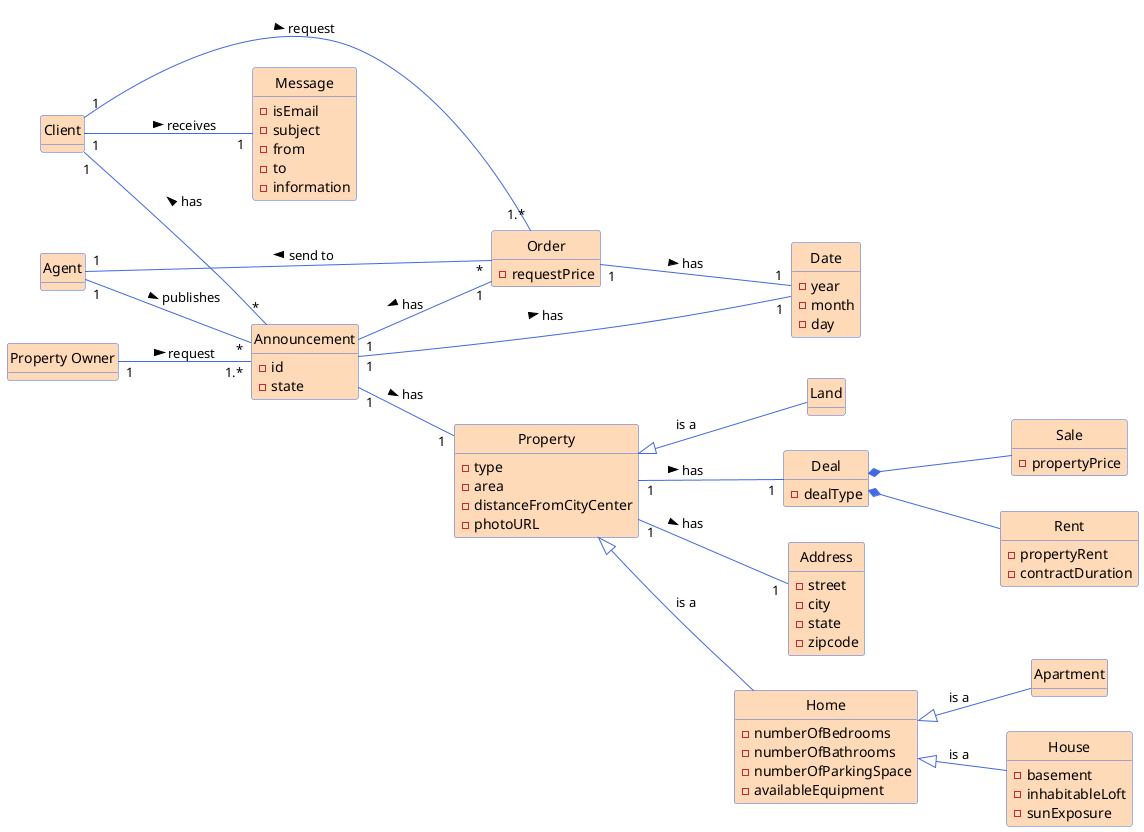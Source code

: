 @startuml
'skinparam monochrome true
skinparam packageStyle rectangle
skinparam shadowing false
'skinparam line-type or-tho
left to right direction
'skinparam classAttributeIconSize 0
hide circle
hide methods
'---------File styling---------
skinparam class {
    BackgroundColor PeachPuff
    ArrowColor RoyalBlue
    BorderColor RoyalBlue
}
'------------|Actors|----------------

class Agent

class "Property Owner" as PO

class Client {
}

class Property {
    - type
    - area
    - distanceFromCityCenter
    - photoURL
}

class Home {
    - numberOfBedrooms
    - numberOfBathrooms
    - numberOfParkingSpace
    - availableEquipment
}

class Land

class Apartment

class House {
    - basement
    - inhabitableLoft
    - sunExposure
}

class Announcement {
    - id
    - state
}

class Order {
    - requestPrice
}

class Address {
    - street
    - city
    - state
    - zipcode
}

class Deal {
    - dealType
}

class Sale {
    - propertyPrice
}

class Rent {
    - propertyRent
    - contractDuration
}

class Date {
    - year
    - month
    - day
}

class Message {
    - isEmail
    - subject
    - from
    - to
    - information
}

'-------------------connections------------------
'Property Owner
PO "1" -- "1.*" Announcement : request >
'Announcement
Announcement "1" -- "1" Property : has >

'Agent
Agent "1" -- "*" Announcement : publishes >
Agent "1" -- "*" Order : send to  <

'Client
Client "1" -- "*" Announcement : has <
Client "1" -- "1.*" Order : request >
Client "1" -- "1" Message : receives >

'Property
Property "1" -- "1" Address : has >

'Announcement
Announcement "1" -- "1" Order : has <
Property "1" -- "1" Deal : has >
Announcement "1" -- "1" Date : has >

'Deal
Deal *-- Sale
Deal *-- Rent

'Order
Order "1" -- "1" Date : has >

'--------------------heritage--------------------
Property <|-- Land : is a
Property <|-- Home : is a
Home <|-- Apartment : is a
Home <|-- House : is a

@enduml